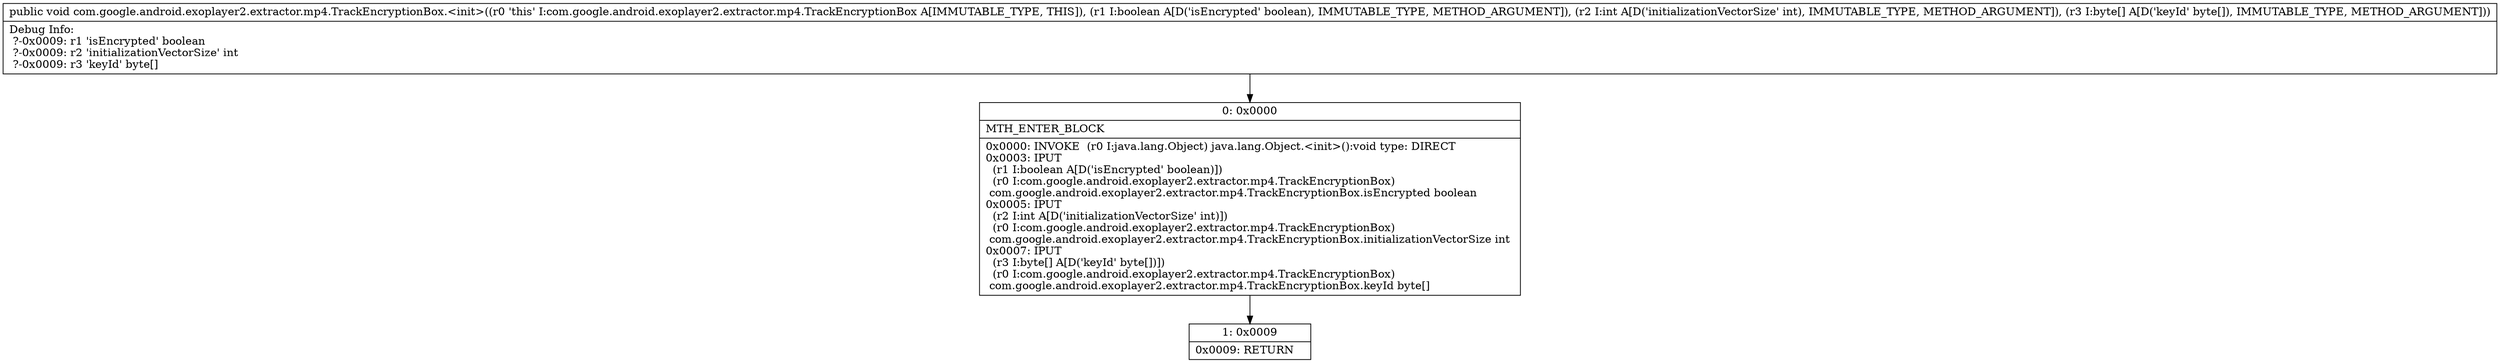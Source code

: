 digraph "CFG forcom.google.android.exoplayer2.extractor.mp4.TrackEncryptionBox.\<init\>(ZI[B)V" {
Node_0 [shape=record,label="{0\:\ 0x0000|MTH_ENTER_BLOCK\l|0x0000: INVOKE  (r0 I:java.lang.Object) java.lang.Object.\<init\>():void type: DIRECT \l0x0003: IPUT  \l  (r1 I:boolean A[D('isEncrypted' boolean)])\l  (r0 I:com.google.android.exoplayer2.extractor.mp4.TrackEncryptionBox)\l com.google.android.exoplayer2.extractor.mp4.TrackEncryptionBox.isEncrypted boolean \l0x0005: IPUT  \l  (r2 I:int A[D('initializationVectorSize' int)])\l  (r0 I:com.google.android.exoplayer2.extractor.mp4.TrackEncryptionBox)\l com.google.android.exoplayer2.extractor.mp4.TrackEncryptionBox.initializationVectorSize int \l0x0007: IPUT  \l  (r3 I:byte[] A[D('keyId' byte[])])\l  (r0 I:com.google.android.exoplayer2.extractor.mp4.TrackEncryptionBox)\l com.google.android.exoplayer2.extractor.mp4.TrackEncryptionBox.keyId byte[] \l}"];
Node_1 [shape=record,label="{1\:\ 0x0009|0x0009: RETURN   \l}"];
MethodNode[shape=record,label="{public void com.google.android.exoplayer2.extractor.mp4.TrackEncryptionBox.\<init\>((r0 'this' I:com.google.android.exoplayer2.extractor.mp4.TrackEncryptionBox A[IMMUTABLE_TYPE, THIS]), (r1 I:boolean A[D('isEncrypted' boolean), IMMUTABLE_TYPE, METHOD_ARGUMENT]), (r2 I:int A[D('initializationVectorSize' int), IMMUTABLE_TYPE, METHOD_ARGUMENT]), (r3 I:byte[] A[D('keyId' byte[]), IMMUTABLE_TYPE, METHOD_ARGUMENT]))  | Debug Info:\l  ?\-0x0009: r1 'isEncrypted' boolean\l  ?\-0x0009: r2 'initializationVectorSize' int\l  ?\-0x0009: r3 'keyId' byte[]\l}"];
MethodNode -> Node_0;
Node_0 -> Node_1;
}

